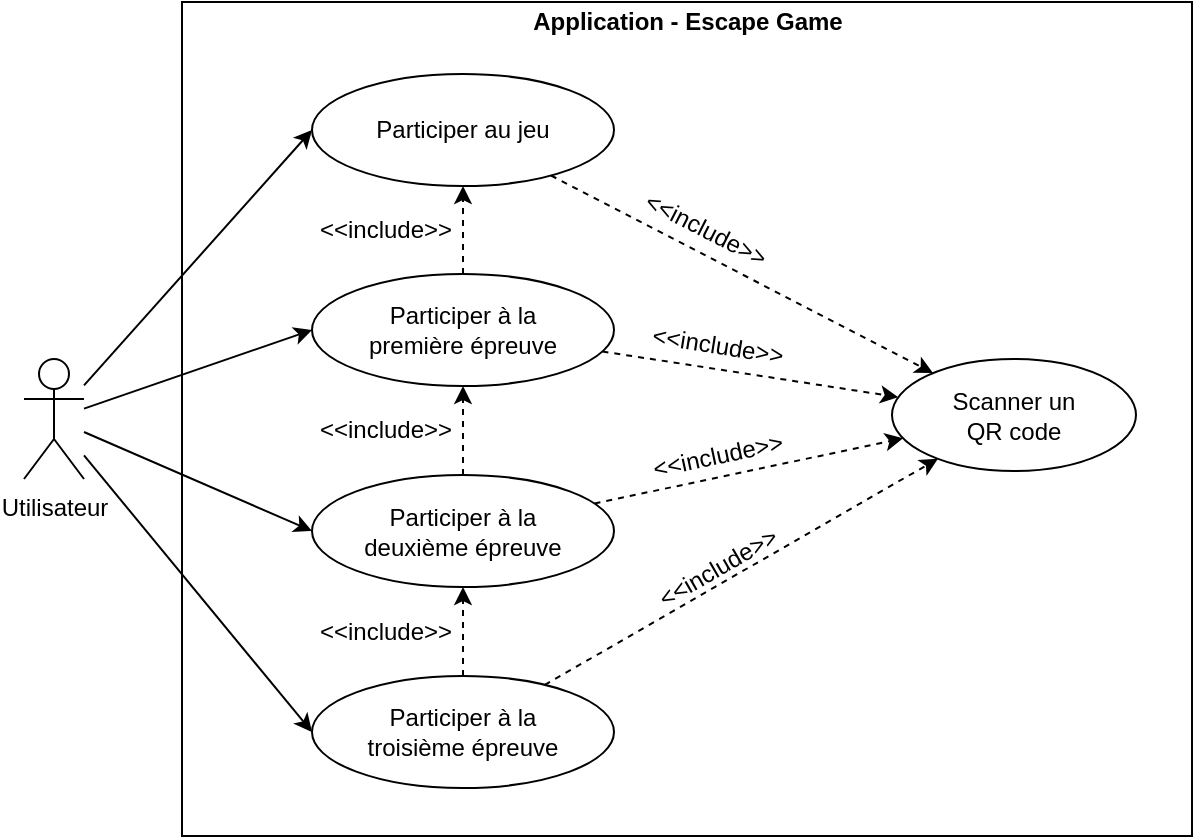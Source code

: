 <mxfile version="14.4.3" type="device"><diagram id="sXq7U-ShhxAELilDgQqR" name="Page-1"><mxGraphModel dx="1024" dy="584" grid="0" gridSize="10" guides="1" tooltips="1" connect="1" arrows="1" fold="1" page="1" pageScale="1" pageWidth="100000" pageHeight="1600" math="0" shadow="0"><root><mxCell id="0"/><mxCell id="1" parent="0"/><mxCell id="vOo88AmdCwlcXr-nvPAo-3" value="" style="rounded=0;whiteSpace=wrap;html=1;" parent="1" vertex="1"><mxGeometry x="805" y="193" width="505" height="417" as="geometry"/></mxCell><mxCell id="vOo88AmdCwlcXr-nvPAo-11" style="rounded=0;orthogonalLoop=1;jettySize=auto;html=1;entryX=0;entryY=0.5;entryDx=0;entryDy=0;" parent="1" source="vOo88AmdCwlcXr-nvPAo-2" target="vOo88AmdCwlcXr-nvPAo-8" edge="1"><mxGeometry relative="1" as="geometry"/></mxCell><mxCell id="vOo88AmdCwlcXr-nvPAo-12" style="edgeStyle=none;rounded=0;orthogonalLoop=1;jettySize=auto;html=1;entryX=0;entryY=0.5;entryDx=0;entryDy=0;" parent="1" source="vOo88AmdCwlcXr-nvPAo-2" target="vOo88AmdCwlcXr-nvPAo-7" edge="1"><mxGeometry relative="1" as="geometry"/></mxCell><mxCell id="vOo88AmdCwlcXr-nvPAo-13" style="edgeStyle=none;rounded=0;orthogonalLoop=1;jettySize=auto;html=1;entryX=0;entryY=0.5;entryDx=0;entryDy=0;" parent="1" source="vOo88AmdCwlcXr-nvPAo-2" target="vOo88AmdCwlcXr-nvPAo-9" edge="1"><mxGeometry relative="1" as="geometry"/></mxCell><mxCell id="vOo88AmdCwlcXr-nvPAo-14" style="edgeStyle=none;rounded=0;orthogonalLoop=1;jettySize=auto;html=1;entryX=0;entryY=0.5;entryDx=0;entryDy=0;" parent="1" source="vOo88AmdCwlcXr-nvPAo-2" target="vOo88AmdCwlcXr-nvPAo-10" edge="1"><mxGeometry relative="1" as="geometry"/></mxCell><mxCell id="vOo88AmdCwlcXr-nvPAo-2" value="Utilisateur" style="shape=umlActor;verticalLabelPosition=bottom;verticalAlign=top;html=1;" parent="1" vertex="1"><mxGeometry x="726" y="371.5" width="30" height="60" as="geometry"/></mxCell><mxCell id="vOo88AmdCwlcXr-nvPAo-6" value="Scanner un&lt;br&gt;QR code" style="ellipse;whiteSpace=wrap;html=1;" parent="1" vertex="1"><mxGeometry x="1160" y="371.5" width="122" height="56" as="geometry"/></mxCell><mxCell id="vOo88AmdCwlcXr-nvPAo-16" style="edgeStyle=none;rounded=0;orthogonalLoop=1;jettySize=auto;html=1;dashed=1;" parent="1" source="vOo88AmdCwlcXr-nvPAo-7" target="vOo88AmdCwlcXr-nvPAo-6" edge="1"><mxGeometry relative="1" as="geometry"/></mxCell><mxCell id="vOo88AmdCwlcXr-nvPAo-20" style="edgeStyle=none;rounded=0;orthogonalLoop=1;jettySize=auto;html=1;dashed=1;" parent="1" source="vOo88AmdCwlcXr-nvPAo-7" target="vOo88AmdCwlcXr-nvPAo-8" edge="1"><mxGeometry relative="1" as="geometry"/></mxCell><mxCell id="vOo88AmdCwlcXr-nvPAo-7" value="Participer à la&lt;br&gt;première épreuve" style="ellipse;whiteSpace=wrap;html=1;" parent="1" vertex="1"><mxGeometry x="870" y="329" width="151" height="56" as="geometry"/></mxCell><mxCell id="vOo88AmdCwlcXr-nvPAo-15" style="edgeStyle=none;rounded=0;orthogonalLoop=1;jettySize=auto;html=1;dashed=1;" parent="1" source="vOo88AmdCwlcXr-nvPAo-8" target="vOo88AmdCwlcXr-nvPAo-6" edge="1"><mxGeometry relative="1" as="geometry"/></mxCell><mxCell id="vOo88AmdCwlcXr-nvPAo-8" value="Participer au jeu" style="ellipse;whiteSpace=wrap;html=1;" parent="1" vertex="1"><mxGeometry x="870" y="229" width="151" height="56" as="geometry"/></mxCell><mxCell id="vOo88AmdCwlcXr-nvPAo-17" style="edgeStyle=none;rounded=0;orthogonalLoop=1;jettySize=auto;html=1;dashed=1;" parent="1" source="vOo88AmdCwlcXr-nvPAo-9" target="vOo88AmdCwlcXr-nvPAo-6" edge="1"><mxGeometry relative="1" as="geometry"/></mxCell><mxCell id="vOo88AmdCwlcXr-nvPAo-21" style="edgeStyle=none;rounded=0;orthogonalLoop=1;jettySize=auto;html=1;dashed=1;" parent="1" source="vOo88AmdCwlcXr-nvPAo-9" target="vOo88AmdCwlcXr-nvPAo-7" edge="1"><mxGeometry relative="1" as="geometry"/></mxCell><mxCell id="vOo88AmdCwlcXr-nvPAo-9" value="Participer à la&lt;br&gt;deuxième épreuve" style="ellipse;whiteSpace=wrap;html=1;" parent="1" vertex="1"><mxGeometry x="870" y="429.5" width="151" height="56" as="geometry"/></mxCell><mxCell id="vOo88AmdCwlcXr-nvPAo-18" style="edgeStyle=none;rounded=0;orthogonalLoop=1;jettySize=auto;html=1;dashed=1;" parent="1" source="vOo88AmdCwlcXr-nvPAo-10" target="vOo88AmdCwlcXr-nvPAo-6" edge="1"><mxGeometry relative="1" as="geometry"/></mxCell><mxCell id="vOo88AmdCwlcXr-nvPAo-22" style="edgeStyle=none;rounded=0;orthogonalLoop=1;jettySize=auto;html=1;dashed=1;" parent="1" source="vOo88AmdCwlcXr-nvPAo-10" target="vOo88AmdCwlcXr-nvPAo-9" edge="1"><mxGeometry relative="1" as="geometry"/></mxCell><mxCell id="vOo88AmdCwlcXr-nvPAo-10" value="Participer à la&lt;br&gt;troisième épreuve" style="ellipse;whiteSpace=wrap;html=1;" parent="1" vertex="1"><mxGeometry x="870" y="530" width="151" height="56" as="geometry"/></mxCell><mxCell id="vOo88AmdCwlcXr-nvPAo-24" value="&amp;lt;&amp;lt;include&amp;gt;&amp;gt;" style="text;html=1;strokeColor=none;fillColor=none;align=center;verticalAlign=middle;whiteSpace=wrap;rounded=0;rotation=330;" parent="1" vertex="1"><mxGeometry x="1036" y="465.5" width="74" height="20" as="geometry"/></mxCell><mxCell id="vOo88AmdCwlcXr-nvPAo-25" value="&amp;lt;&amp;lt;include&amp;gt;&amp;gt;" style="text;html=1;strokeColor=none;fillColor=none;align=center;verticalAlign=middle;whiteSpace=wrap;rounded=0;rotation=348;" parent="1" vertex="1"><mxGeometry x="1036" y="409.5" width="74" height="20" as="geometry"/></mxCell><mxCell id="vOo88AmdCwlcXr-nvPAo-26" value="&amp;lt;&amp;lt;include&amp;gt;&amp;gt;" style="text;html=1;strokeColor=none;fillColor=none;align=center;verticalAlign=middle;whiteSpace=wrap;rounded=0;rotation=9;" parent="1" vertex="1"><mxGeometry x="1036" y="355" width="74" height="20" as="geometry"/></mxCell><mxCell id="vOo88AmdCwlcXr-nvPAo-27" value="&amp;lt;&amp;lt;include&amp;gt;&amp;gt;" style="text;html=1;strokeColor=none;fillColor=none;align=center;verticalAlign=middle;whiteSpace=wrap;rounded=0;" parent="1" vertex="1"><mxGeometry x="870" y="498" width="74" height="20" as="geometry"/></mxCell><mxCell id="vOo88AmdCwlcXr-nvPAo-28" value="&amp;lt;&amp;lt;include&amp;gt;&amp;gt;" style="text;html=1;strokeColor=none;fillColor=none;align=center;verticalAlign=middle;whiteSpace=wrap;rounded=0;" parent="1" vertex="1"><mxGeometry x="870" y="397" width="74" height="20" as="geometry"/></mxCell><mxCell id="vOo88AmdCwlcXr-nvPAo-29" value="&amp;lt;&amp;lt;include&amp;gt;&amp;gt;" style="text;html=1;strokeColor=none;fillColor=none;align=center;verticalAlign=middle;whiteSpace=wrap;rounded=0;" parent="1" vertex="1"><mxGeometry x="870" y="297" width="74" height="20" as="geometry"/></mxCell><mxCell id="vOo88AmdCwlcXr-nvPAo-30" value="&amp;lt;&amp;lt;include&amp;gt;&amp;gt;" style="text;html=1;strokeColor=none;fillColor=none;align=center;verticalAlign=middle;whiteSpace=wrap;rounded=0;rotation=27;" parent="1" vertex="1"><mxGeometry x="1030" y="297" width="74" height="20" as="geometry"/></mxCell><mxCell id="H6d53WrwMq3cd8FLjClL-1" value="Application - Escape Game" style="text;html=1;strokeColor=none;fillColor=none;align=center;verticalAlign=middle;whiteSpace=wrap;rounded=0;fontStyle=1" vertex="1" parent="1"><mxGeometry x="976.75" y="193" width="161.5" height="20" as="geometry"/></mxCell></root></mxGraphModel></diagram></mxfile>